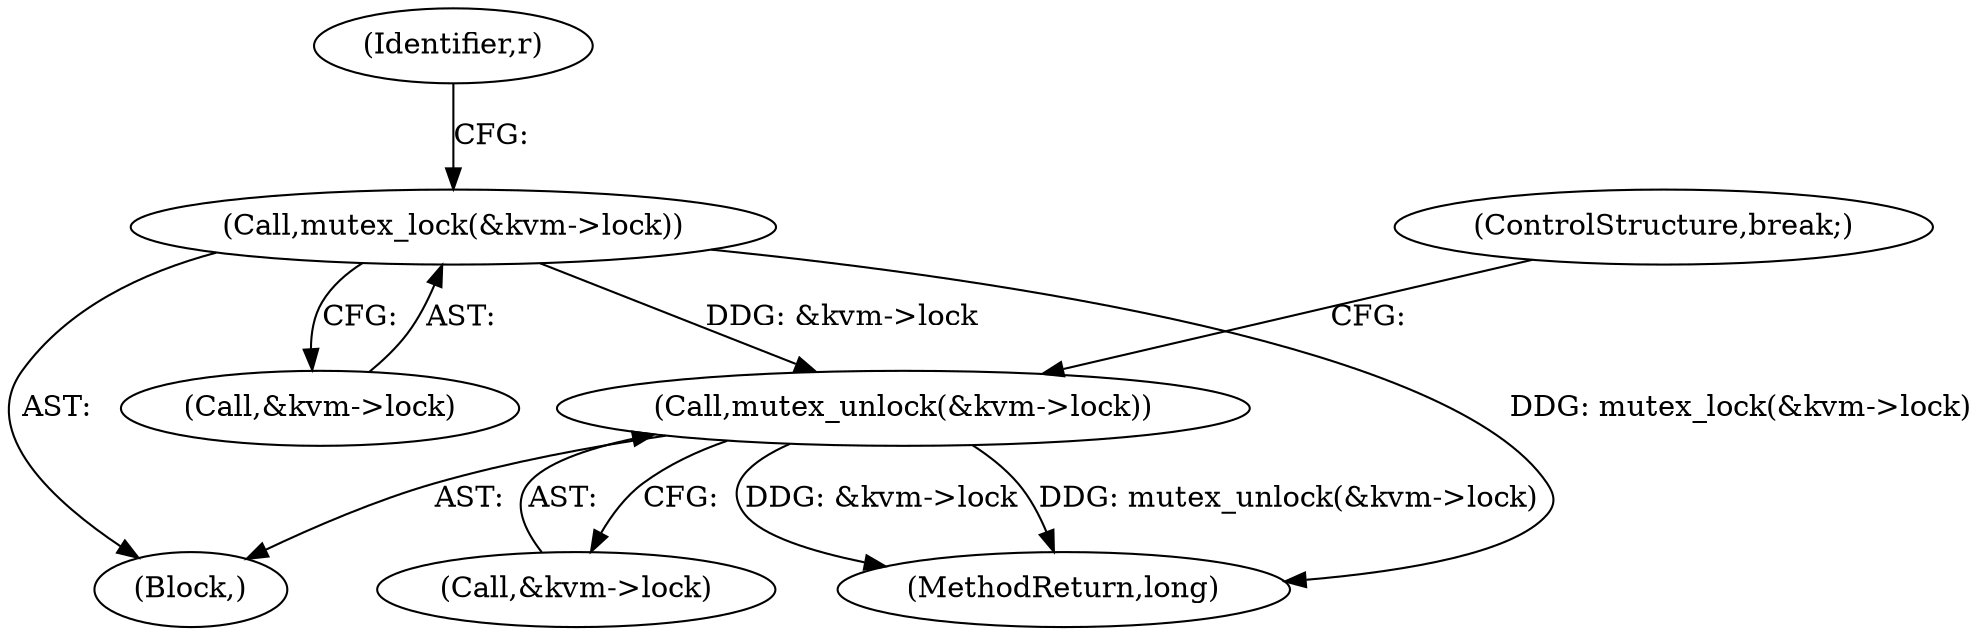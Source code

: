 digraph "0_linux_9c895160d25a76c21b65bad141b08e8d4f99afef@API" {
"1000308" [label="(Call,mutex_unlock(&kvm->lock))"];
"1000186" [label="(Call,mutex_lock(&kvm->lock))"];
"1000309" [label="(Call,&kvm->lock)"];
"1000913" [label="(MethodReturn,long)"];
"1000192" [label="(Identifier,r)"];
"1000308" [label="(Call,mutex_unlock(&kvm->lock))"];
"1000187" [label="(Call,&kvm->lock)"];
"1000313" [label="(ControlStructure,break;)"];
"1000186" [label="(Call,mutex_lock(&kvm->lock))"];
"1000184" [label="(Block,)"];
"1000308" -> "1000184"  [label="AST: "];
"1000308" -> "1000309"  [label="CFG: "];
"1000309" -> "1000308"  [label="AST: "];
"1000313" -> "1000308"  [label="CFG: "];
"1000308" -> "1000913"  [label="DDG: &kvm->lock"];
"1000308" -> "1000913"  [label="DDG: mutex_unlock(&kvm->lock)"];
"1000186" -> "1000308"  [label="DDG: &kvm->lock"];
"1000186" -> "1000184"  [label="AST: "];
"1000186" -> "1000187"  [label="CFG: "];
"1000187" -> "1000186"  [label="AST: "];
"1000192" -> "1000186"  [label="CFG: "];
"1000186" -> "1000913"  [label="DDG: mutex_lock(&kvm->lock)"];
}
